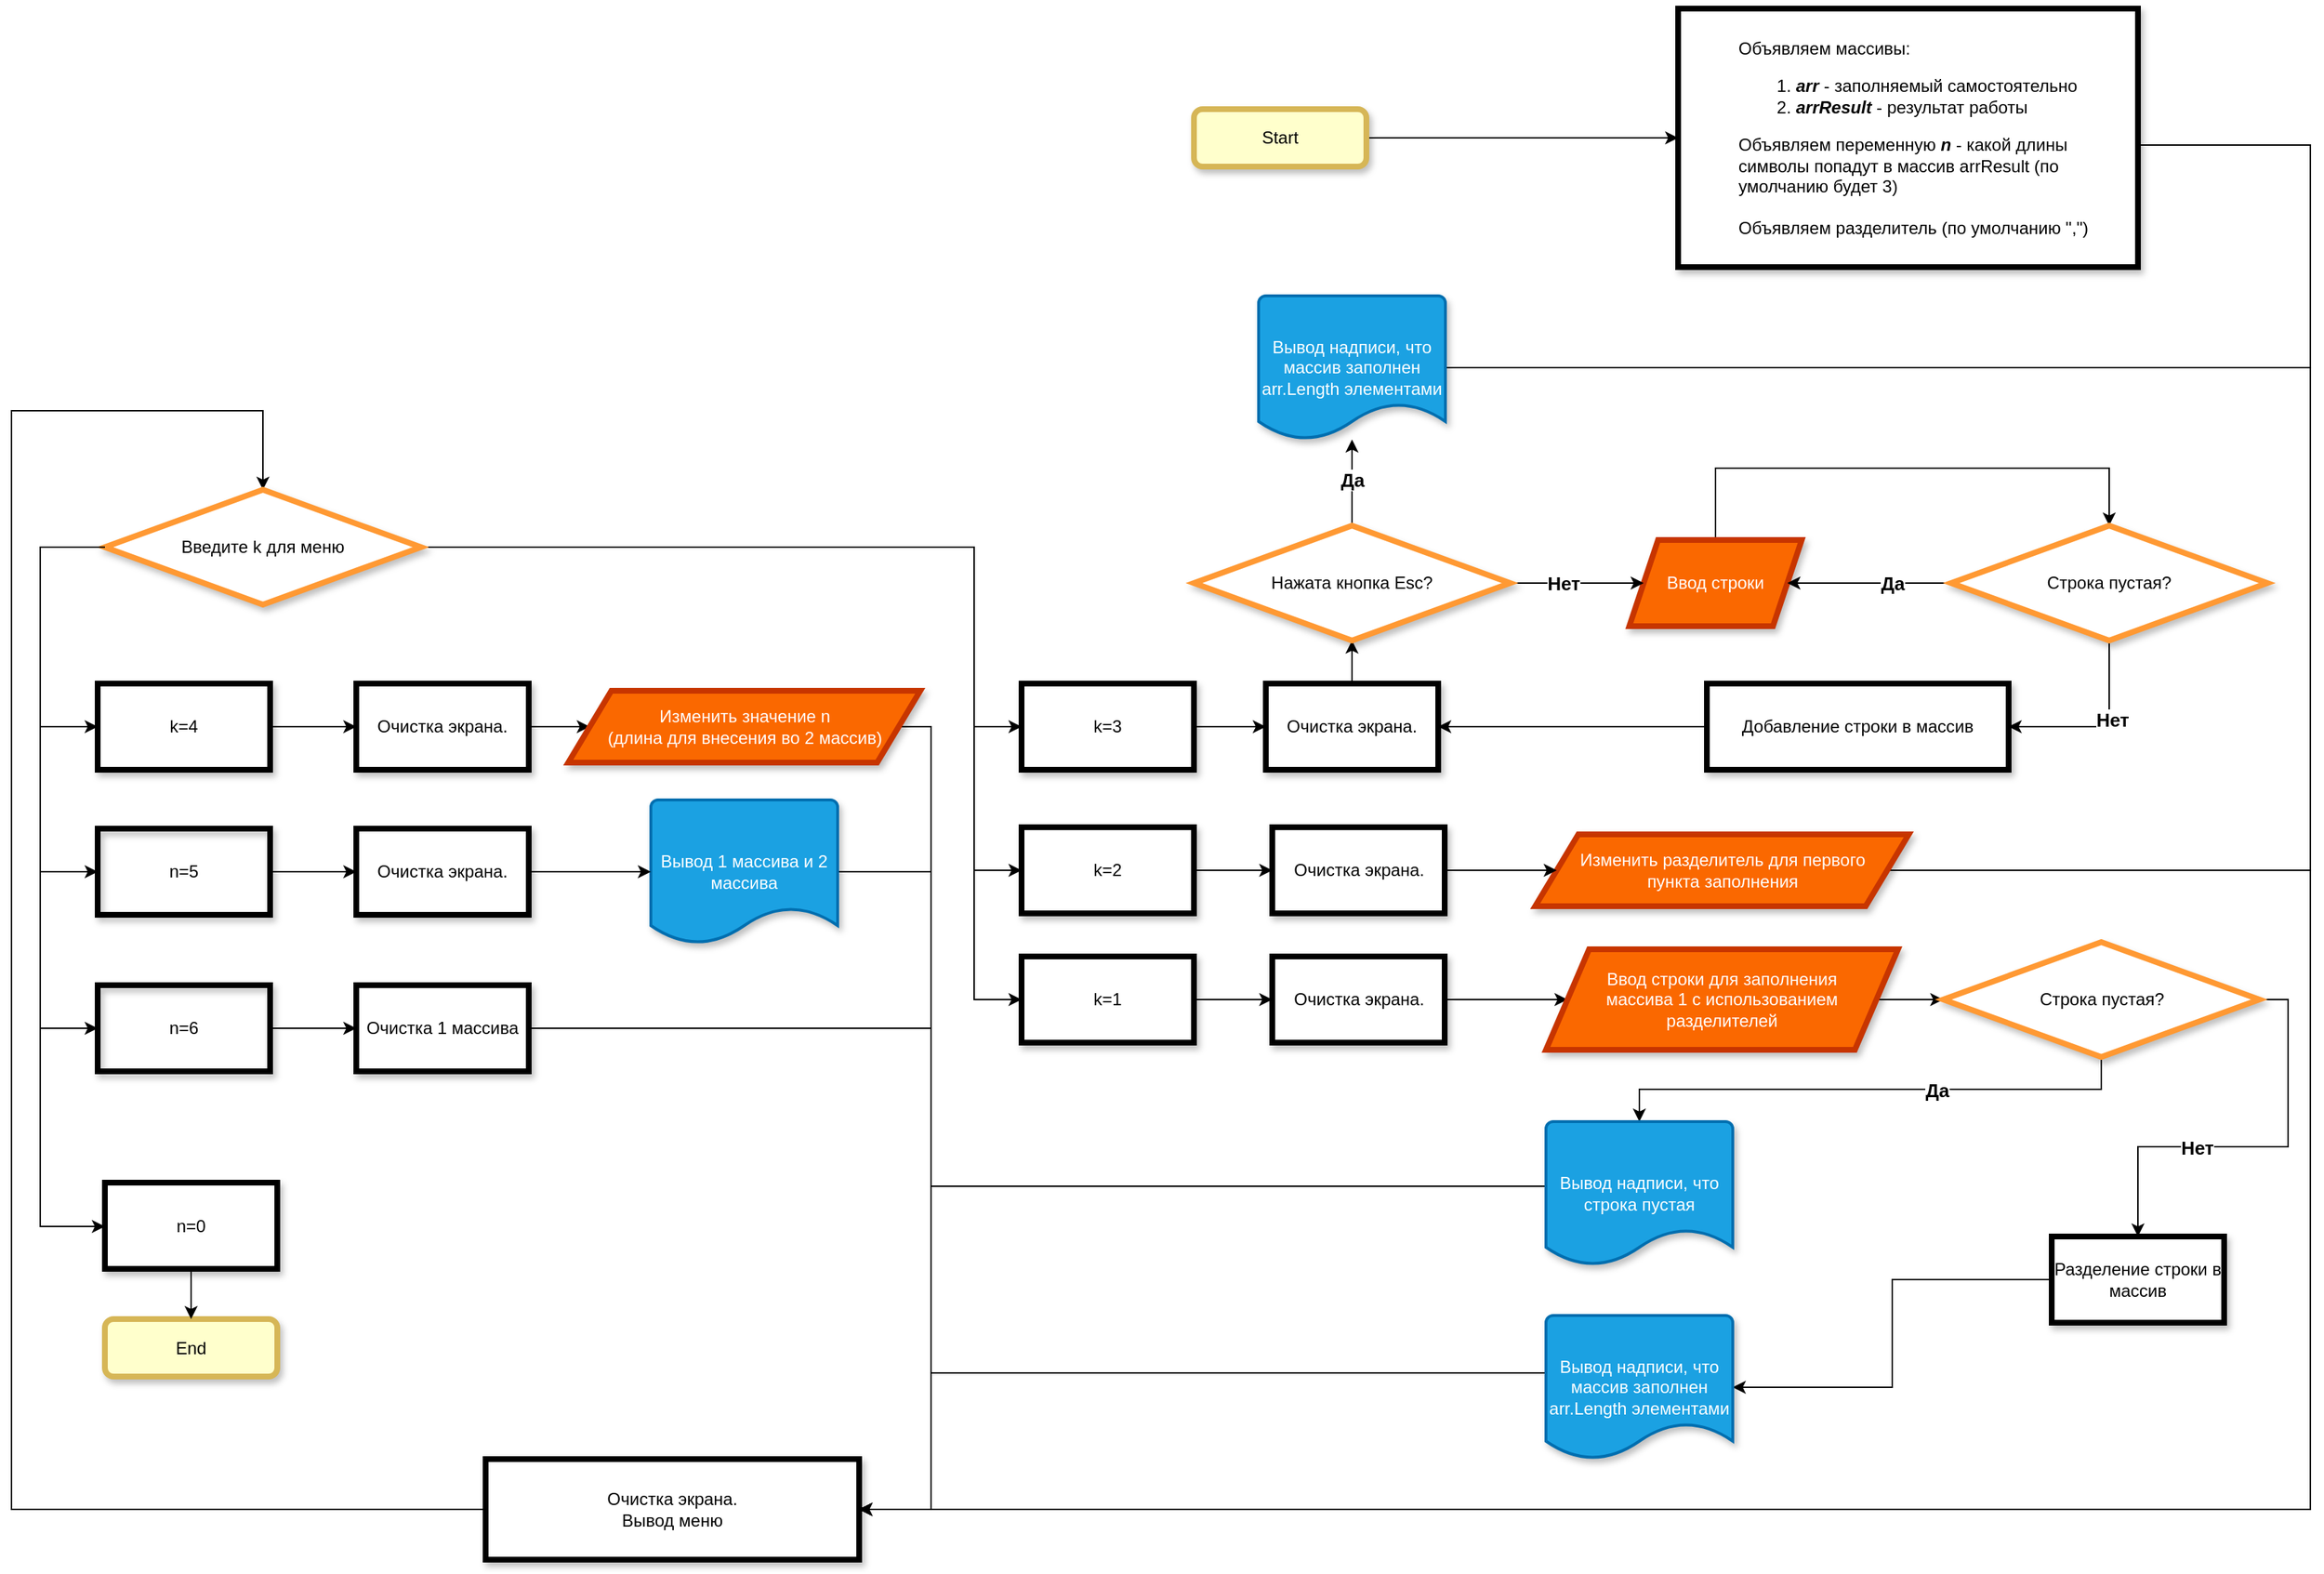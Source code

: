 <mxfile version="20.8.4" type="device"><diagram id="C5RBs43oDa-KdzZeNtuy" name="Page-1"><mxGraphModel dx="1263" dy="688" grid="1" gridSize="10" guides="1" tooltips="1" connect="1" arrows="1" fold="1" page="1" pageScale="1" pageWidth="827" pageHeight="1169" math="0" shadow="0"><root><mxCell id="WIyWlLk6GJQsqaUBKTNV-0"/><mxCell id="WIyWlLk6GJQsqaUBKTNV-1" parent="WIyWlLk6GJQsqaUBKTNV-0"/><mxCell id="CUjbzXN2V9e7imrcz8yI-2" style="edgeStyle=orthogonalEdgeStyle;rounded=0;orthogonalLoop=1;jettySize=auto;html=1;shadow=0;" edge="1" parent="WIyWlLk6GJQsqaUBKTNV-1" source="WIyWlLk6GJQsqaUBKTNV-3" target="CUjbzXN2V9e7imrcz8yI-1"><mxGeometry relative="1" as="geometry"/></mxCell><mxCell id="WIyWlLk6GJQsqaUBKTNV-3" value="Start" style="rounded=1;whiteSpace=wrap;html=1;fontSize=12;glass=0;strokeWidth=4;shadow=1;fillColor=#FFFFCC;strokeColor=#d6b656;" parent="WIyWlLk6GJQsqaUBKTNV-1" vertex="1"><mxGeometry x="843" y="80" width="120" height="40" as="geometry"/></mxCell><mxCell id="CUjbzXN2V9e7imrcz8yI-0" value="End" style="rounded=1;whiteSpace=wrap;html=1;fontSize=12;glass=0;strokeWidth=4;shadow=1;fillColor=#FFFFCC;strokeColor=#d6b656;" vertex="1" parent="WIyWlLk6GJQsqaUBKTNV-1"><mxGeometry x="85" y="922.5" width="120" height="40" as="geometry"/></mxCell><mxCell id="CUjbzXN2V9e7imrcz8yI-35" style="edgeStyle=orthogonalEdgeStyle;rounded=0;orthogonalLoop=1;jettySize=auto;html=1;" edge="1" parent="WIyWlLk6GJQsqaUBKTNV-1" source="CUjbzXN2V9e7imrcz8yI-42" target="CUjbzXN2V9e7imrcz8yI-6"><mxGeometry relative="1" as="geometry"><Array as="points"><mxPoint x="20" y="1055"/><mxPoint x="20" y="290"/><mxPoint x="195" y="290"/></Array></mxGeometry></mxCell><mxCell id="CUjbzXN2V9e7imrcz8yI-43" style="edgeStyle=orthogonalEdgeStyle;rounded=0;orthogonalLoop=1;jettySize=auto;html=1;" edge="1" parent="WIyWlLk6GJQsqaUBKTNV-1" source="CUjbzXN2V9e7imrcz8yI-1" target="CUjbzXN2V9e7imrcz8yI-42"><mxGeometry relative="1" as="geometry"><Array as="points"><mxPoint x="1620" y="105"/><mxPoint x="1620" y="1055"/></Array></mxGeometry></mxCell><mxCell id="CUjbzXN2V9e7imrcz8yI-1" value="&lt;blockquote style=&quot;margin: 0 0 0 40px; border: none; padding: 0px;&quot;&gt;Объявляем массивы:&lt;/blockquote&gt;&lt;ol style=&quot;line-height: 120%;&quot;&gt;&lt;ol&gt;&lt;li&gt;&lt;span style=&quot;background-color: initial;&quot;&gt;&lt;b&gt;&lt;i&gt;arr &lt;/i&gt;&lt;/b&gt;- заполняемый самостоятельно&lt;/span&gt;&lt;/li&gt;&lt;li&gt;&lt;span style=&quot;background-color: initial;&quot;&gt;&lt;b&gt;&lt;i&gt;arrResult &lt;/i&gt;&lt;/b&gt;- результат работы&lt;/span&gt;&lt;/li&gt;&lt;/ol&gt;&lt;/ol&gt;&lt;blockquote style=&quot;margin: 0 0 0 40px; border: none; padding: 0px;&quot;&gt;&lt;div style=&quot;line-height: 120%;&quot;&gt;Объявляем переменную &lt;b&gt;&lt;i&gt;n&lt;/i&gt;&lt;/b&gt; - какой длины символы попадут в массив arrResult (по умолчанию будет 3)&lt;/div&gt;&lt;div style=&quot;line-height: 120%;&quot;&gt;&lt;br&gt;&lt;/div&gt;&lt;div style=&quot;line-height: 120%;&quot;&gt;Объявляем разделитель (по умолчанию &quot;,&quot;)&lt;/div&gt;&lt;/blockquote&gt;" style="rounded=0;whiteSpace=wrap;html=1;strokeWidth=4;fillColor=default;align=left;" vertex="1" parent="WIyWlLk6GJQsqaUBKTNV-1"><mxGeometry x="1180" y="10" width="320" height="180" as="geometry"/></mxCell><mxCell id="CUjbzXN2V9e7imrcz8yI-18" style="edgeStyle=orthogonalEdgeStyle;rounded=0;orthogonalLoop=1;jettySize=auto;html=1;exitX=1;exitY=0.5;exitDx=0;exitDy=0;" edge="1" parent="WIyWlLk6GJQsqaUBKTNV-1" source="CUjbzXN2V9e7imrcz8yI-6" target="CUjbzXN2V9e7imrcz8yI-8"><mxGeometry relative="1" as="geometry"><Array as="points"><mxPoint x="690" y="385"/><mxPoint x="690" y="700"/></Array></mxGeometry></mxCell><mxCell id="CUjbzXN2V9e7imrcz8yI-19" style="edgeStyle=orthogonalEdgeStyle;rounded=0;orthogonalLoop=1;jettySize=auto;html=1;exitX=1;exitY=0.5;exitDx=0;exitDy=0;" edge="1" parent="WIyWlLk6GJQsqaUBKTNV-1" source="CUjbzXN2V9e7imrcz8yI-6" target="CUjbzXN2V9e7imrcz8yI-9"><mxGeometry relative="1" as="geometry"><Array as="points"><mxPoint x="690" y="385"/><mxPoint x="690" y="610"/></Array></mxGeometry></mxCell><mxCell id="CUjbzXN2V9e7imrcz8yI-20" style="edgeStyle=orthogonalEdgeStyle;rounded=0;orthogonalLoop=1;jettySize=auto;html=1;exitX=1;exitY=0.5;exitDx=0;exitDy=0;" edge="1" parent="WIyWlLk6GJQsqaUBKTNV-1" source="CUjbzXN2V9e7imrcz8yI-6" target="CUjbzXN2V9e7imrcz8yI-10"><mxGeometry relative="1" as="geometry"><Array as="points"><mxPoint x="690" y="385"/><mxPoint x="690" y="510"/></Array></mxGeometry></mxCell><mxCell id="CUjbzXN2V9e7imrcz8yI-21" style="rounded=0;orthogonalLoop=1;jettySize=auto;html=1;exitX=0;exitY=0.5;exitDx=0;exitDy=0;edgeStyle=orthogonalEdgeStyle;" edge="1" parent="WIyWlLk6GJQsqaUBKTNV-1" source="CUjbzXN2V9e7imrcz8yI-6" target="CUjbzXN2V9e7imrcz8yI-17"><mxGeometry relative="1" as="geometry"><Array as="points"><mxPoint x="40" y="385"/><mxPoint x="40" y="510"/></Array></mxGeometry></mxCell><mxCell id="CUjbzXN2V9e7imrcz8yI-22" style="edgeStyle=orthogonalEdgeStyle;rounded=0;orthogonalLoop=1;jettySize=auto;html=1;" edge="1" parent="WIyWlLk6GJQsqaUBKTNV-1" source="CUjbzXN2V9e7imrcz8yI-6" target="CUjbzXN2V9e7imrcz8yI-11"><mxGeometry relative="1" as="geometry"><Array as="points"><mxPoint x="40" y="385"/><mxPoint x="40" y="858"/></Array></mxGeometry></mxCell><mxCell id="CUjbzXN2V9e7imrcz8yI-24" style="rounded=0;orthogonalLoop=1;jettySize=auto;html=1;exitX=0;exitY=0.5;exitDx=0;exitDy=0;edgeStyle=orthogonalEdgeStyle;" edge="1" parent="WIyWlLk6GJQsqaUBKTNV-1" source="CUjbzXN2V9e7imrcz8yI-6" target="CUjbzXN2V9e7imrcz8yI-23"><mxGeometry relative="1" as="geometry"><Array as="points"><mxPoint x="40" y="385"/><mxPoint x="40" y="611"/></Array></mxGeometry></mxCell><mxCell id="CUjbzXN2V9e7imrcz8yI-6" value="Введите k для меню" style="rhombus;whiteSpace=wrap;html=1;strokeWidth=4;fillColor=default;strokeColor=#FF9933;shadow=1;" vertex="1" parent="WIyWlLk6GJQsqaUBKTNV-1"><mxGeometry x="85" y="345" width="220" height="80" as="geometry"/></mxCell><mxCell id="CUjbzXN2V9e7imrcz8yI-54" style="edgeStyle=orthogonalEdgeStyle;rounded=0;orthogonalLoop=1;jettySize=auto;html=1;" edge="1" parent="WIyWlLk6GJQsqaUBKTNV-1" source="CUjbzXN2V9e7imrcz8yI-8" target="CUjbzXN2V9e7imrcz8yI-53"><mxGeometry relative="1" as="geometry"/></mxCell><mxCell id="CUjbzXN2V9e7imrcz8yI-8" value="k=1" style="rounded=0;whiteSpace=wrap;html=1;strokeWidth=4;fillColor=none;" vertex="1" parent="WIyWlLk6GJQsqaUBKTNV-1"><mxGeometry x="723" y="670" width="120" height="60" as="geometry"/></mxCell><mxCell id="CUjbzXN2V9e7imrcz8yI-51" style="edgeStyle=orthogonalEdgeStyle;rounded=0;orthogonalLoop=1;jettySize=auto;html=1;" edge="1" parent="WIyWlLk6GJQsqaUBKTNV-1" source="CUjbzXN2V9e7imrcz8yI-9" target="CUjbzXN2V9e7imrcz8yI-50"><mxGeometry relative="1" as="geometry"/></mxCell><mxCell id="CUjbzXN2V9e7imrcz8yI-9" value="k=2" style="rounded=0;whiteSpace=wrap;html=1;strokeWidth=4;fillColor=none;" vertex="1" parent="WIyWlLk6GJQsqaUBKTNV-1"><mxGeometry x="723" y="580" width="120" height="60" as="geometry"/></mxCell><mxCell id="CUjbzXN2V9e7imrcz8yI-72" style="edgeStyle=orthogonalEdgeStyle;rounded=0;orthogonalLoop=1;jettySize=auto;html=1;" edge="1" parent="WIyWlLk6GJQsqaUBKTNV-1" source="CUjbzXN2V9e7imrcz8yI-10" target="CUjbzXN2V9e7imrcz8yI-71"><mxGeometry relative="1" as="geometry"/></mxCell><mxCell id="CUjbzXN2V9e7imrcz8yI-10" value="k=3" style="rounded=0;whiteSpace=wrap;html=1;strokeWidth=4;fillColor=none;" vertex="1" parent="WIyWlLk6GJQsqaUBKTNV-1"><mxGeometry x="723" y="480" width="120" height="60" as="geometry"/></mxCell><mxCell id="CUjbzXN2V9e7imrcz8yI-13" style="edgeStyle=orthogonalEdgeStyle;rounded=0;orthogonalLoop=1;jettySize=auto;html=1;" edge="1" parent="WIyWlLk6GJQsqaUBKTNV-1" source="CUjbzXN2V9e7imrcz8yI-11" target="CUjbzXN2V9e7imrcz8yI-0"><mxGeometry relative="1" as="geometry"/></mxCell><mxCell id="CUjbzXN2V9e7imrcz8yI-11" value="n=0" style="rounded=0;whiteSpace=wrap;html=1;strokeWidth=4;fillColor=default;shadow=1;" vertex="1" parent="WIyWlLk6GJQsqaUBKTNV-1"><mxGeometry x="85" y="827.5" width="120" height="60" as="geometry"/></mxCell><mxCell id="CUjbzXN2V9e7imrcz8yI-44" style="rounded=0;orthogonalLoop=1;jettySize=auto;html=1;edgeStyle=orthogonalEdgeStyle;" edge="1" parent="WIyWlLk6GJQsqaUBKTNV-1" source="CUjbzXN2V9e7imrcz8yI-45" target="CUjbzXN2V9e7imrcz8yI-31"><mxGeometry relative="1" as="geometry"><mxPoint x="340" y="895" as="sourcePoint"/></mxGeometry></mxCell><mxCell id="CUjbzXN2V9e7imrcz8yI-46" style="edgeStyle=orthogonalEdgeStyle;rounded=0;orthogonalLoop=1;jettySize=auto;html=1;" edge="1" parent="WIyWlLk6GJQsqaUBKTNV-1" source="CUjbzXN2V9e7imrcz8yI-17" target="CUjbzXN2V9e7imrcz8yI-45"><mxGeometry relative="1" as="geometry"/></mxCell><mxCell id="CUjbzXN2V9e7imrcz8yI-17" value="k=4" style="rounded=0;whiteSpace=wrap;html=1;strokeWidth=4;fillColor=default;shadow=1;" vertex="1" parent="WIyWlLk6GJQsqaUBKTNV-1"><mxGeometry x="80" y="480" width="120" height="60" as="geometry"/></mxCell><mxCell id="CUjbzXN2V9e7imrcz8yI-48" style="rounded=0;orthogonalLoop=1;jettySize=auto;html=1;edgeStyle=orthogonalEdgeStyle;" edge="1" parent="WIyWlLk6GJQsqaUBKTNV-1" source="CUjbzXN2V9e7imrcz8yI-23" target="CUjbzXN2V9e7imrcz8yI-47"><mxGeometry relative="1" as="geometry"><mxPoint x="80" y="975" as="sourcePoint"/></mxGeometry></mxCell><mxCell id="CUjbzXN2V9e7imrcz8yI-23" value="n=5" style="rounded=0;whiteSpace=wrap;html=1;strokeWidth=4;fillColor=none;shadow=1;" vertex="1" parent="WIyWlLk6GJQsqaUBKTNV-1"><mxGeometry x="80" y="581" width="120" height="60" as="geometry"/></mxCell><mxCell id="CUjbzXN2V9e7imrcz8yI-92" style="edgeStyle=orthogonalEdgeStyle;rounded=0;orthogonalLoop=1;jettySize=auto;html=1;" edge="1" parent="WIyWlLk6GJQsqaUBKTNV-1" source="CUjbzXN2V9e7imrcz8yI-27" target="CUjbzXN2V9e7imrcz8yI-42"><mxGeometry relative="1" as="geometry"><Array as="points"><mxPoint x="660" y="611"/><mxPoint x="660" y="1055"/></Array></mxGeometry></mxCell><mxCell id="CUjbzXN2V9e7imrcz8yI-27" value="Вывод 1 массива и 2 массива" style="strokeWidth=2;html=1;shape=mxgraph.flowchart.document2;whiteSpace=wrap;size=0.25;fillColor=#1ba1e2;fontColor=#ffffff;strokeColor=#006EAF;shadow=1;" vertex="1" parent="WIyWlLk6GJQsqaUBKTNV-1"><mxGeometry x="465" y="561" width="130" height="100" as="geometry"/></mxCell><mxCell id="CUjbzXN2V9e7imrcz8yI-33" style="rounded=0;orthogonalLoop=1;jettySize=auto;html=1;edgeStyle=orthogonalEdgeStyle;" edge="1" parent="WIyWlLk6GJQsqaUBKTNV-1" source="CUjbzXN2V9e7imrcz8yI-31" target="CUjbzXN2V9e7imrcz8yI-42"><mxGeometry relative="1" as="geometry"><Array as="points"><mxPoint x="660" y="510"/><mxPoint x="660" y="1055"/></Array></mxGeometry></mxCell><mxCell id="CUjbzXN2V9e7imrcz8yI-96" style="edgeStyle=orthogonalEdgeStyle;rounded=0;orthogonalLoop=1;jettySize=auto;html=1;" edge="1" parent="WIyWlLk6GJQsqaUBKTNV-1" source="CUjbzXN2V9e7imrcz8yI-36" target="CUjbzXN2V9e7imrcz8yI-42"><mxGeometry relative="1" as="geometry"><Array as="points"><mxPoint x="1620" y="610"/><mxPoint x="1620" y="1055"/></Array></mxGeometry></mxCell><mxCell id="CUjbzXN2V9e7imrcz8yI-36" value="Изменить разделитель для первого&lt;br&gt;пункта заполнения" style="shape=parallelogram;perimeter=parallelogramPerimeter;whiteSpace=wrap;html=1;fixedSize=1;strokeWidth=4;fillColor=#fa6800;size=30;fontColor=#FFFFFF;strokeColor=#C73500;shadow=1;" vertex="1" parent="WIyWlLk6GJQsqaUBKTNV-1"><mxGeometry x="1080.5" y="585" width="260" height="50" as="geometry"/></mxCell><mxCell id="CUjbzXN2V9e7imrcz8yI-42" value="Очистка экрана.&lt;br&gt;Вывод меню" style="rounded=0;whiteSpace=wrap;html=1;strokeWidth=4;fillColor=default;shadow=1;" vertex="1" parent="WIyWlLk6GJQsqaUBKTNV-1"><mxGeometry x="350" y="1020" width="260" height="70" as="geometry"/></mxCell><mxCell id="CUjbzXN2V9e7imrcz8yI-45" value="Очистка экрана." style="rounded=0;whiteSpace=wrap;html=1;strokeWidth=4;fillColor=none;" vertex="1" parent="WIyWlLk6GJQsqaUBKTNV-1"><mxGeometry x="260" y="480" width="120" height="60" as="geometry"/></mxCell><mxCell id="CUjbzXN2V9e7imrcz8yI-49" style="edgeStyle=orthogonalEdgeStyle;rounded=0;orthogonalLoop=1;jettySize=auto;html=1;" edge="1" parent="WIyWlLk6GJQsqaUBKTNV-1" source="CUjbzXN2V9e7imrcz8yI-47" target="CUjbzXN2V9e7imrcz8yI-27"><mxGeometry relative="1" as="geometry"/></mxCell><mxCell id="CUjbzXN2V9e7imrcz8yI-47" value="Очистка экрана." style="rounded=0;whiteSpace=wrap;html=1;strokeWidth=4;fillColor=none;" vertex="1" parent="WIyWlLk6GJQsqaUBKTNV-1"><mxGeometry x="260" y="581" width="120" height="60" as="geometry"/></mxCell><mxCell id="CUjbzXN2V9e7imrcz8yI-52" style="edgeStyle=orthogonalEdgeStyle;rounded=0;orthogonalLoop=1;jettySize=auto;html=1;" edge="1" parent="WIyWlLk6GJQsqaUBKTNV-1" source="CUjbzXN2V9e7imrcz8yI-50" target="CUjbzXN2V9e7imrcz8yI-36"><mxGeometry relative="1" as="geometry"/></mxCell><mxCell id="CUjbzXN2V9e7imrcz8yI-50" value="Очистка экрана." style="rounded=0;whiteSpace=wrap;html=1;strokeWidth=4;fillColor=none;" vertex="1" parent="WIyWlLk6GJQsqaUBKTNV-1"><mxGeometry x="897.5" y="580" width="120" height="60" as="geometry"/></mxCell><mxCell id="CUjbzXN2V9e7imrcz8yI-56" style="edgeStyle=orthogonalEdgeStyle;rounded=0;orthogonalLoop=1;jettySize=auto;html=1;" edge="1" parent="WIyWlLk6GJQsqaUBKTNV-1" source="CUjbzXN2V9e7imrcz8yI-53" target="CUjbzXN2V9e7imrcz8yI-55"><mxGeometry relative="1" as="geometry"/></mxCell><mxCell id="CUjbzXN2V9e7imrcz8yI-53" value="Очистка экрана." style="rounded=0;whiteSpace=wrap;html=1;strokeWidth=4;fillColor=none;" vertex="1" parent="WIyWlLk6GJQsqaUBKTNV-1"><mxGeometry x="897.5" y="670" width="120" height="60" as="geometry"/></mxCell><mxCell id="CUjbzXN2V9e7imrcz8yI-70" style="edgeStyle=orthogonalEdgeStyle;rounded=0;orthogonalLoop=1;jettySize=auto;html=1;" edge="1" parent="WIyWlLk6GJQsqaUBKTNV-1" source="CUjbzXN2V9e7imrcz8yI-55" target="CUjbzXN2V9e7imrcz8yI-58"><mxGeometry relative="1" as="geometry"/></mxCell><mxCell id="CUjbzXN2V9e7imrcz8yI-67" style="edgeStyle=orthogonalEdgeStyle;rounded=0;orthogonalLoop=1;jettySize=auto;html=1;" edge="1" parent="WIyWlLk6GJQsqaUBKTNV-1" source="CUjbzXN2V9e7imrcz8yI-57" target="CUjbzXN2V9e7imrcz8yI-66"><mxGeometry relative="1" as="geometry"/></mxCell><mxCell id="CUjbzXN2V9e7imrcz8yI-57" value="Разделение строки в массив" style="rounded=0;whiteSpace=wrap;html=1;strokeWidth=4;fillColor=default;shadow=1;" vertex="1" parent="WIyWlLk6GJQsqaUBKTNV-1"><mxGeometry x="1440" y="865" width="120" height="60" as="geometry"/></mxCell><mxCell id="CUjbzXN2V9e7imrcz8yI-61" style="rounded=0;orthogonalLoop=1;jettySize=auto;html=1;exitX=0.5;exitY=1;exitDx=0;exitDy=0;edgeStyle=orthogonalEdgeStyle;" edge="1" parent="WIyWlLk6GJQsqaUBKTNV-1" source="CUjbzXN2V9e7imrcz8yI-58" target="CUjbzXN2V9e7imrcz8yI-60"><mxGeometry relative="1" as="geometry"/></mxCell><mxCell id="CUjbzXN2V9e7imrcz8yI-62" value="Да" style="edgeLabel;html=1;align=center;verticalAlign=middle;resizable=0;points=[];fontStyle=1;fontSize=13;" vertex="1" connectable="0" parent="CUjbzXN2V9e7imrcz8yI-61"><mxGeometry x="-0.321" relative="1" as="geometry"><mxPoint x="-13" as="offset"/></mxGeometry></mxCell><mxCell id="CUjbzXN2V9e7imrcz8yI-63" style="rounded=0;orthogonalLoop=1;jettySize=auto;html=1;exitX=1;exitY=0.5;exitDx=0;exitDy=0;edgeStyle=orthogonalEdgeStyle;" edge="1" parent="WIyWlLk6GJQsqaUBKTNV-1" source="CUjbzXN2V9e7imrcz8yI-58" target="CUjbzXN2V9e7imrcz8yI-57"><mxGeometry relative="1" as="geometry"/></mxCell><mxCell id="CUjbzXN2V9e7imrcz8yI-65" value="Нет" style="edgeLabel;html=1;align=center;verticalAlign=middle;resizable=0;points=[];fontStyle=1;fontSize=13;" vertex="1" connectable="0" parent="CUjbzXN2V9e7imrcz8yI-63"><mxGeometry x="0.287" relative="1" as="geometry"><mxPoint as="offset"/></mxGeometry></mxCell><mxCell id="CUjbzXN2V9e7imrcz8yI-58" value="Строка пустая?" style="rhombus;whiteSpace=wrap;html=1;strokeWidth=4;fillColor=default;strokeColor=#FF9933;shadow=1;" vertex="1" parent="WIyWlLk6GJQsqaUBKTNV-1"><mxGeometry x="1364.5" y="660" width="220" height="80" as="geometry"/></mxCell><mxCell id="CUjbzXN2V9e7imrcz8yI-69" style="edgeStyle=orthogonalEdgeStyle;rounded=0;orthogonalLoop=1;jettySize=auto;html=1;" edge="1" parent="WIyWlLk6GJQsqaUBKTNV-1" source="CUjbzXN2V9e7imrcz8yI-60" target="CUjbzXN2V9e7imrcz8yI-42"><mxGeometry relative="1" as="geometry"><Array as="points"><mxPoint x="660" y="830"/><mxPoint x="660" y="1055"/></Array></mxGeometry></mxCell><mxCell id="CUjbzXN2V9e7imrcz8yI-60" value="Вывод надписи, что строка пустая" style="strokeWidth=2;html=1;shape=mxgraph.flowchart.document2;whiteSpace=wrap;size=0.25;fillColor=#1ba1e2;fontColor=#ffffff;strokeColor=#006EAF;shadow=1;" vertex="1" parent="WIyWlLk6GJQsqaUBKTNV-1"><mxGeometry x="1088" y="785" width="130" height="100" as="geometry"/></mxCell><mxCell id="CUjbzXN2V9e7imrcz8yI-68" style="edgeStyle=orthogonalEdgeStyle;rounded=0;orthogonalLoop=1;jettySize=auto;html=1;" edge="1" parent="WIyWlLk6GJQsqaUBKTNV-1" source="CUjbzXN2V9e7imrcz8yI-66" target="CUjbzXN2V9e7imrcz8yI-42"><mxGeometry relative="1" as="geometry"><Array as="points"><mxPoint x="660" y="960"/><mxPoint x="660" y="1055"/></Array></mxGeometry></mxCell><mxCell id="CUjbzXN2V9e7imrcz8yI-66" value="Вывод надписи, что массив заполнен arr.Length элементами" style="strokeWidth=2;html=1;shape=mxgraph.flowchart.document2;whiteSpace=wrap;size=0.25;fillColor=#1ba1e2;fontColor=#ffffff;strokeColor=#006EAF;shadow=1;" vertex="1" parent="WIyWlLk6GJQsqaUBKTNV-1"><mxGeometry x="1088" y="920" width="130" height="100" as="geometry"/></mxCell><mxCell id="CUjbzXN2V9e7imrcz8yI-80" style="edgeStyle=orthogonalEdgeStyle;rounded=0;orthogonalLoop=1;jettySize=auto;html=1;" edge="1" parent="WIyWlLk6GJQsqaUBKTNV-1" source="CUjbzXN2V9e7imrcz8yI-71" target="CUjbzXN2V9e7imrcz8yI-77"><mxGeometry relative="1" as="geometry"/></mxCell><mxCell id="CUjbzXN2V9e7imrcz8yI-71" value="Очистка экрана." style="rounded=0;whiteSpace=wrap;html=1;strokeWidth=4;fillColor=none;" vertex="1" parent="WIyWlLk6GJQsqaUBKTNV-1"><mxGeometry x="893" y="480" width="120" height="60" as="geometry"/></mxCell><mxCell id="CUjbzXN2V9e7imrcz8yI-78" style="edgeStyle=orthogonalEdgeStyle;rounded=0;orthogonalLoop=1;jettySize=auto;html=1;exitX=0.5;exitY=0;exitDx=0;exitDy=0;" edge="1" parent="WIyWlLk6GJQsqaUBKTNV-1" source="CUjbzXN2V9e7imrcz8yI-75" target="CUjbzXN2V9e7imrcz8yI-76"><mxGeometry relative="1" as="geometry"><Array as="points"><mxPoint x="1206" y="330"/><mxPoint x="1480" y="330"/></Array></mxGeometry></mxCell><mxCell id="CUjbzXN2V9e7imrcz8yI-75" value="Ввод строки" style="shape=parallelogram;perimeter=parallelogramPerimeter;whiteSpace=wrap;html=1;fixedSize=1;strokeWidth=4;fillColor=#fa6800;fontColor=#FFFFFF;strokeColor=#C73500;shadow=1;" vertex="1" parent="WIyWlLk6GJQsqaUBKTNV-1"><mxGeometry x="1146" y="380" width="120" height="60" as="geometry"/></mxCell><mxCell id="CUjbzXN2V9e7imrcz8yI-86" style="edgeStyle=orthogonalEdgeStyle;rounded=0;orthogonalLoop=1;jettySize=auto;html=1;exitX=0.5;exitY=1;exitDx=0;exitDy=0;" edge="1" parent="WIyWlLk6GJQsqaUBKTNV-1" source="CUjbzXN2V9e7imrcz8yI-76" target="CUjbzXN2V9e7imrcz8yI-84"><mxGeometry relative="1" as="geometry"><Array as="points"><mxPoint x="1480" y="510"/></Array></mxGeometry></mxCell><mxCell id="CUjbzXN2V9e7imrcz8yI-89" value="Нет" style="edgeLabel;html=1;align=center;verticalAlign=middle;resizable=0;points=[];fontStyle=1;fontSize=13;" vertex="1" connectable="0" parent="CUjbzXN2V9e7imrcz8yI-86"><mxGeometry x="-0.164" y="2" relative="1" as="geometry"><mxPoint as="offset"/></mxGeometry></mxCell><mxCell id="CUjbzXN2V9e7imrcz8yI-87" style="edgeStyle=orthogonalEdgeStyle;rounded=0;orthogonalLoop=1;jettySize=auto;html=1;exitX=0;exitY=0.5;exitDx=0;exitDy=0;" edge="1" parent="WIyWlLk6GJQsqaUBKTNV-1" source="CUjbzXN2V9e7imrcz8yI-76" target="CUjbzXN2V9e7imrcz8yI-75"><mxGeometry relative="1" as="geometry"><Array as="points"><mxPoint x="1320" y="410"/><mxPoint x="1320" y="410"/></Array></mxGeometry></mxCell><mxCell id="CUjbzXN2V9e7imrcz8yI-88" value="Да" style="edgeLabel;html=1;align=center;verticalAlign=middle;resizable=0;points=[];fontStyle=1;fontSize=13;" vertex="1" connectable="0" parent="CUjbzXN2V9e7imrcz8yI-87"><mxGeometry x="-0.452" y="3" relative="1" as="geometry"><mxPoint x="-10" y="-3" as="offset"/></mxGeometry></mxCell><mxCell id="CUjbzXN2V9e7imrcz8yI-76" value="Строка пустая?" style="rhombus;whiteSpace=wrap;html=1;strokeWidth=4;fillColor=default;strokeColor=#FF9933;shadow=1;" vertex="1" parent="WIyWlLk6GJQsqaUBKTNV-1"><mxGeometry x="1370" y="370" width="220" height="80" as="geometry"/></mxCell><mxCell id="CUjbzXN2V9e7imrcz8yI-79" style="edgeStyle=orthogonalEdgeStyle;rounded=0;orthogonalLoop=1;jettySize=auto;html=1;exitX=1;exitY=0.5;exitDx=0;exitDy=0;" edge="1" parent="WIyWlLk6GJQsqaUBKTNV-1" source="CUjbzXN2V9e7imrcz8yI-77" target="CUjbzXN2V9e7imrcz8yI-75"><mxGeometry relative="1" as="geometry"/></mxCell><mxCell id="CUjbzXN2V9e7imrcz8yI-90" value="Нет" style="edgeLabel;html=1;align=center;verticalAlign=middle;resizable=0;points=[];fontStyle=1;fontSize=13;" vertex="1" connectable="0" parent="CUjbzXN2V9e7imrcz8yI-79"><mxGeometry x="-0.422" y="1" relative="1" as="geometry"><mxPoint x="10" y="1" as="offset"/></mxGeometry></mxCell><mxCell id="CUjbzXN2V9e7imrcz8yI-82" style="edgeStyle=orthogonalEdgeStyle;rounded=0;orthogonalLoop=1;jettySize=auto;html=1;exitX=0.5;exitY=0;exitDx=0;exitDy=0;" edge="1" parent="WIyWlLk6GJQsqaUBKTNV-1" source="CUjbzXN2V9e7imrcz8yI-77" target="CUjbzXN2V9e7imrcz8yI-81"><mxGeometry relative="1" as="geometry"/></mxCell><mxCell id="CUjbzXN2V9e7imrcz8yI-91" value="Да" style="edgeLabel;html=1;align=center;verticalAlign=middle;resizable=0;points=[];fontStyle=1;fontSize=13;" vertex="1" connectable="0" parent="CUjbzXN2V9e7imrcz8yI-82"><mxGeometry x="-0.759" y="-1" relative="1" as="geometry"><mxPoint x="-1" y="-25" as="offset"/></mxGeometry></mxCell><mxCell id="CUjbzXN2V9e7imrcz8yI-77" value="Нажата кнопка Esc?" style="rhombus;whiteSpace=wrap;html=1;strokeWidth=4;fillColor=default;strokeColor=#FF9933;shadow=1;" vertex="1" parent="WIyWlLk6GJQsqaUBKTNV-1"><mxGeometry x="843" y="370" width="220" height="80" as="geometry"/></mxCell><mxCell id="CUjbzXN2V9e7imrcz8yI-83" style="edgeStyle=orthogonalEdgeStyle;rounded=0;orthogonalLoop=1;jettySize=auto;html=1;exitX=1;exitY=0.5;exitDx=0;exitDy=0;exitPerimeter=0;" edge="1" parent="WIyWlLk6GJQsqaUBKTNV-1" source="CUjbzXN2V9e7imrcz8yI-81" target="CUjbzXN2V9e7imrcz8yI-42"><mxGeometry relative="1" as="geometry"><Array as="points"><mxPoint x="1620" y="260"/><mxPoint x="1620" y="1055"/></Array></mxGeometry></mxCell><mxCell id="CUjbzXN2V9e7imrcz8yI-81" value="Вывод надписи, что массив заполнен arr.Length элементами" style="strokeWidth=2;html=1;shape=mxgraph.flowchart.document2;whiteSpace=wrap;size=0.25;fillColor=#1ba1e2;fontColor=#ffffff;strokeColor=#006EAF;shadow=1;" vertex="1" parent="WIyWlLk6GJQsqaUBKTNV-1"><mxGeometry x="888" y="210" width="130" height="100" as="geometry"/></mxCell><mxCell id="CUjbzXN2V9e7imrcz8yI-85" style="edgeStyle=orthogonalEdgeStyle;rounded=0;orthogonalLoop=1;jettySize=auto;html=1;" edge="1" parent="WIyWlLk6GJQsqaUBKTNV-1" source="CUjbzXN2V9e7imrcz8yI-84" target="CUjbzXN2V9e7imrcz8yI-71"><mxGeometry relative="1" as="geometry"/></mxCell><mxCell id="CUjbzXN2V9e7imrcz8yI-84" value="Добавление строки в массив" style="rounded=0;whiteSpace=wrap;html=1;strokeWidth=4;fillColor=default;shadow=1;" vertex="1" parent="WIyWlLk6GJQsqaUBKTNV-1"><mxGeometry x="1200" y="480" width="210" height="60" as="geometry"/></mxCell><mxCell id="CUjbzXN2V9e7imrcz8yI-31" value="Изменить значение n &lt;br&gt;(длина для внесения во 2 массив)" style="shape=parallelogram;perimeter=parallelogramPerimeter;whiteSpace=wrap;html=1;fixedSize=1;strokeWidth=4;fillColor=#fa6800;size=30;fontColor=#FFFFFF;strokeColor=#C73500;shadow=1;" vertex="1" parent="WIyWlLk6GJQsqaUBKTNV-1"><mxGeometry x="407.5" y="485" width="245" height="50" as="geometry"/></mxCell><mxCell id="CUjbzXN2V9e7imrcz8yI-55" value="Ввод строки для заполнения &lt;br&gt;массива 1 с использованием &lt;br&gt;разделителей" style="shape=parallelogram;perimeter=parallelogramPerimeter;whiteSpace=wrap;html=1;fixedSize=1;strokeWidth=4;fillColor=#fa6800;size=30;fontColor=#FFFFFF;strokeColor=#C73500;shadow=1;" vertex="1" parent="WIyWlLk6GJQsqaUBKTNV-1"><mxGeometry x="1088" y="665" width="245" height="70" as="geometry"/></mxCell><mxCell id="CUjbzXN2V9e7imrcz8yI-97" value="&lt;blockquote style=&quot;margin: 0 0 0 40px; border: none; padding: 0px;&quot;&gt;Объявляем массивы:&lt;/blockquote&gt;&lt;ol style=&quot;line-height: 120%;&quot;&gt;&lt;ol&gt;&lt;li&gt;&lt;span style=&quot;background-color: initial;&quot;&gt;&lt;b&gt;&lt;i&gt;arr &lt;/i&gt;&lt;/b&gt;- заполняемый самостоятельно&lt;/span&gt;&lt;/li&gt;&lt;li&gt;&lt;span style=&quot;background-color: initial;&quot;&gt;&lt;b&gt;&lt;i&gt;arrResult &lt;/i&gt;&lt;/b&gt;- результат работы&lt;/span&gt;&lt;/li&gt;&lt;/ol&gt;&lt;/ol&gt;&lt;blockquote style=&quot;margin: 0 0 0 40px; border: none; padding: 0px;&quot;&gt;&lt;div style=&quot;line-height: 120%;&quot;&gt;Объявляем переменную &lt;b&gt;&lt;i&gt;n&lt;/i&gt;&lt;/b&gt; - какой длины символы попадут в массив arrResult (по умолчанию будет 3)&lt;/div&gt;&lt;div style=&quot;line-height: 120%;&quot;&gt;&lt;br&gt;&lt;/div&gt;&lt;div style=&quot;line-height: 120%;&quot;&gt;Объявляем разделитель (по умолчанию &quot;,&quot;)&lt;/div&gt;&lt;/blockquote&gt;" style="rounded=0;whiteSpace=wrap;html=1;strokeWidth=4;fillColor=default;align=left;shadow=1;glass=0;" vertex="1" parent="WIyWlLk6GJQsqaUBKTNV-1"><mxGeometry x="1180" y="10" width="320" height="180" as="geometry"/></mxCell><mxCell id="CUjbzXN2V9e7imrcz8yI-98" value="Очистка экрана." style="rounded=0;whiteSpace=wrap;html=1;strokeWidth=4;fillColor=default;shadow=1;" vertex="1" parent="WIyWlLk6GJQsqaUBKTNV-1"><mxGeometry x="893" y="480" width="120" height="60" as="geometry"/></mxCell><mxCell id="CUjbzXN2V9e7imrcz8yI-99" value="Очистка экрана." style="rounded=0;whiteSpace=wrap;html=1;strokeWidth=4;fillColor=default;shadow=1;" vertex="1" parent="WIyWlLk6GJQsqaUBKTNV-1"><mxGeometry x="897.5" y="670" width="120" height="60" as="geometry"/></mxCell><mxCell id="CUjbzXN2V9e7imrcz8yI-100" value="Очистка экрана." style="rounded=0;whiteSpace=wrap;html=1;strokeWidth=4;fillColor=default;shadow=1;" vertex="1" parent="WIyWlLk6GJQsqaUBKTNV-1"><mxGeometry x="897.5" y="580" width="120" height="60" as="geometry"/></mxCell><mxCell id="CUjbzXN2V9e7imrcz8yI-101" value="k=1" style="rounded=0;whiteSpace=wrap;html=1;strokeWidth=4;fillColor=default;shadow=1;" vertex="1" parent="WIyWlLk6GJQsqaUBKTNV-1"><mxGeometry x="723" y="670" width="120" height="60" as="geometry"/></mxCell><mxCell id="CUjbzXN2V9e7imrcz8yI-102" value="k=2" style="rounded=0;whiteSpace=wrap;html=1;strokeWidth=4;fillColor=default;shadow=1;" vertex="1" parent="WIyWlLk6GJQsqaUBKTNV-1"><mxGeometry x="723" y="580" width="120" height="60" as="geometry"/></mxCell><mxCell id="CUjbzXN2V9e7imrcz8yI-103" value="k=3" style="rounded=0;whiteSpace=wrap;html=1;strokeWidth=4;fillColor=default;shadow=1;" vertex="1" parent="WIyWlLk6GJQsqaUBKTNV-1"><mxGeometry x="723" y="480" width="120" height="60" as="geometry"/></mxCell><mxCell id="CUjbzXN2V9e7imrcz8yI-104" value="Очистка экрана." style="rounded=0;whiteSpace=wrap;html=1;strokeWidth=4;fillColor=default;shadow=1;" vertex="1" parent="WIyWlLk6GJQsqaUBKTNV-1"><mxGeometry x="260" y="480" width="120" height="60" as="geometry"/></mxCell><mxCell id="CUjbzXN2V9e7imrcz8yI-105" value="Очистка экрана." style="rounded=0;whiteSpace=wrap;html=1;strokeWidth=4;fillColor=default;shadow=1;" vertex="1" parent="WIyWlLk6GJQsqaUBKTNV-1"><mxGeometry x="260" y="581" width="120" height="60" as="geometry"/></mxCell><mxCell id="CUjbzXN2V9e7imrcz8yI-115" style="edgeStyle=orthogonalEdgeStyle;rounded=0;sketch=0;orthogonalLoop=1;jettySize=auto;html=1;exitX=1;exitY=0.5;exitDx=0;exitDy=0;entryX=0;entryY=0.5;entryDx=0;entryDy=0;shadow=0;strokeColor=#000000;fontSize=13;fontColor=#FFFFFF;fillColor=#BC6C25;" edge="1" parent="WIyWlLk6GJQsqaUBKTNV-1" source="CUjbzXN2V9e7imrcz8yI-112" target="CUjbzXN2V9e7imrcz8yI-114"><mxGeometry relative="1" as="geometry"/></mxCell><mxCell id="CUjbzXN2V9e7imrcz8yI-112" value="n=6" style="rounded=0;whiteSpace=wrap;html=1;strokeWidth=4;fillColor=none;shadow=1;" vertex="1" parent="WIyWlLk6GJQsqaUBKTNV-1"><mxGeometry x="80" y="690" width="120" height="60" as="geometry"/></mxCell><mxCell id="CUjbzXN2V9e7imrcz8yI-113" style="rounded=0;orthogonalLoop=1;jettySize=auto;html=1;entryX=0;entryY=0.5;entryDx=0;entryDy=0;edgeStyle=orthogonalEdgeStyle;exitX=0;exitY=0.5;exitDx=0;exitDy=0;" edge="1" parent="WIyWlLk6GJQsqaUBKTNV-1" source="CUjbzXN2V9e7imrcz8yI-6" target="CUjbzXN2V9e7imrcz8yI-112"><mxGeometry relative="1" as="geometry"><mxPoint x="80" y="380" as="sourcePoint"/><mxPoint x="95.0" y="621.091" as="targetPoint"/><Array as="points"><mxPoint x="40" y="385"/><mxPoint x="40" y="720"/></Array></mxGeometry></mxCell><mxCell id="CUjbzXN2V9e7imrcz8yI-116" style="edgeStyle=orthogonalEdgeStyle;rounded=0;sketch=0;orthogonalLoop=1;jettySize=auto;html=1;exitX=1;exitY=0.5;exitDx=0;exitDy=0;shadow=0;strokeColor=#000000;fontSize=13;fontColor=#FFFFFF;fillColor=#BC6C25;" edge="1" parent="WIyWlLk6GJQsqaUBKTNV-1" source="CUjbzXN2V9e7imrcz8yI-114" target="CUjbzXN2V9e7imrcz8yI-42"><mxGeometry relative="1" as="geometry"><Array as="points"><mxPoint x="660" y="720"/><mxPoint x="660" y="1055"/></Array></mxGeometry></mxCell><mxCell id="CUjbzXN2V9e7imrcz8yI-114" value="Очистка 1 массива" style="rounded=0;whiteSpace=wrap;html=1;strokeWidth=4;fillColor=default;shadow=1;" vertex="1" parent="WIyWlLk6GJQsqaUBKTNV-1"><mxGeometry x="260" y="690" width="120" height="60" as="geometry"/></mxCell></root></mxGraphModel></diagram></mxfile>